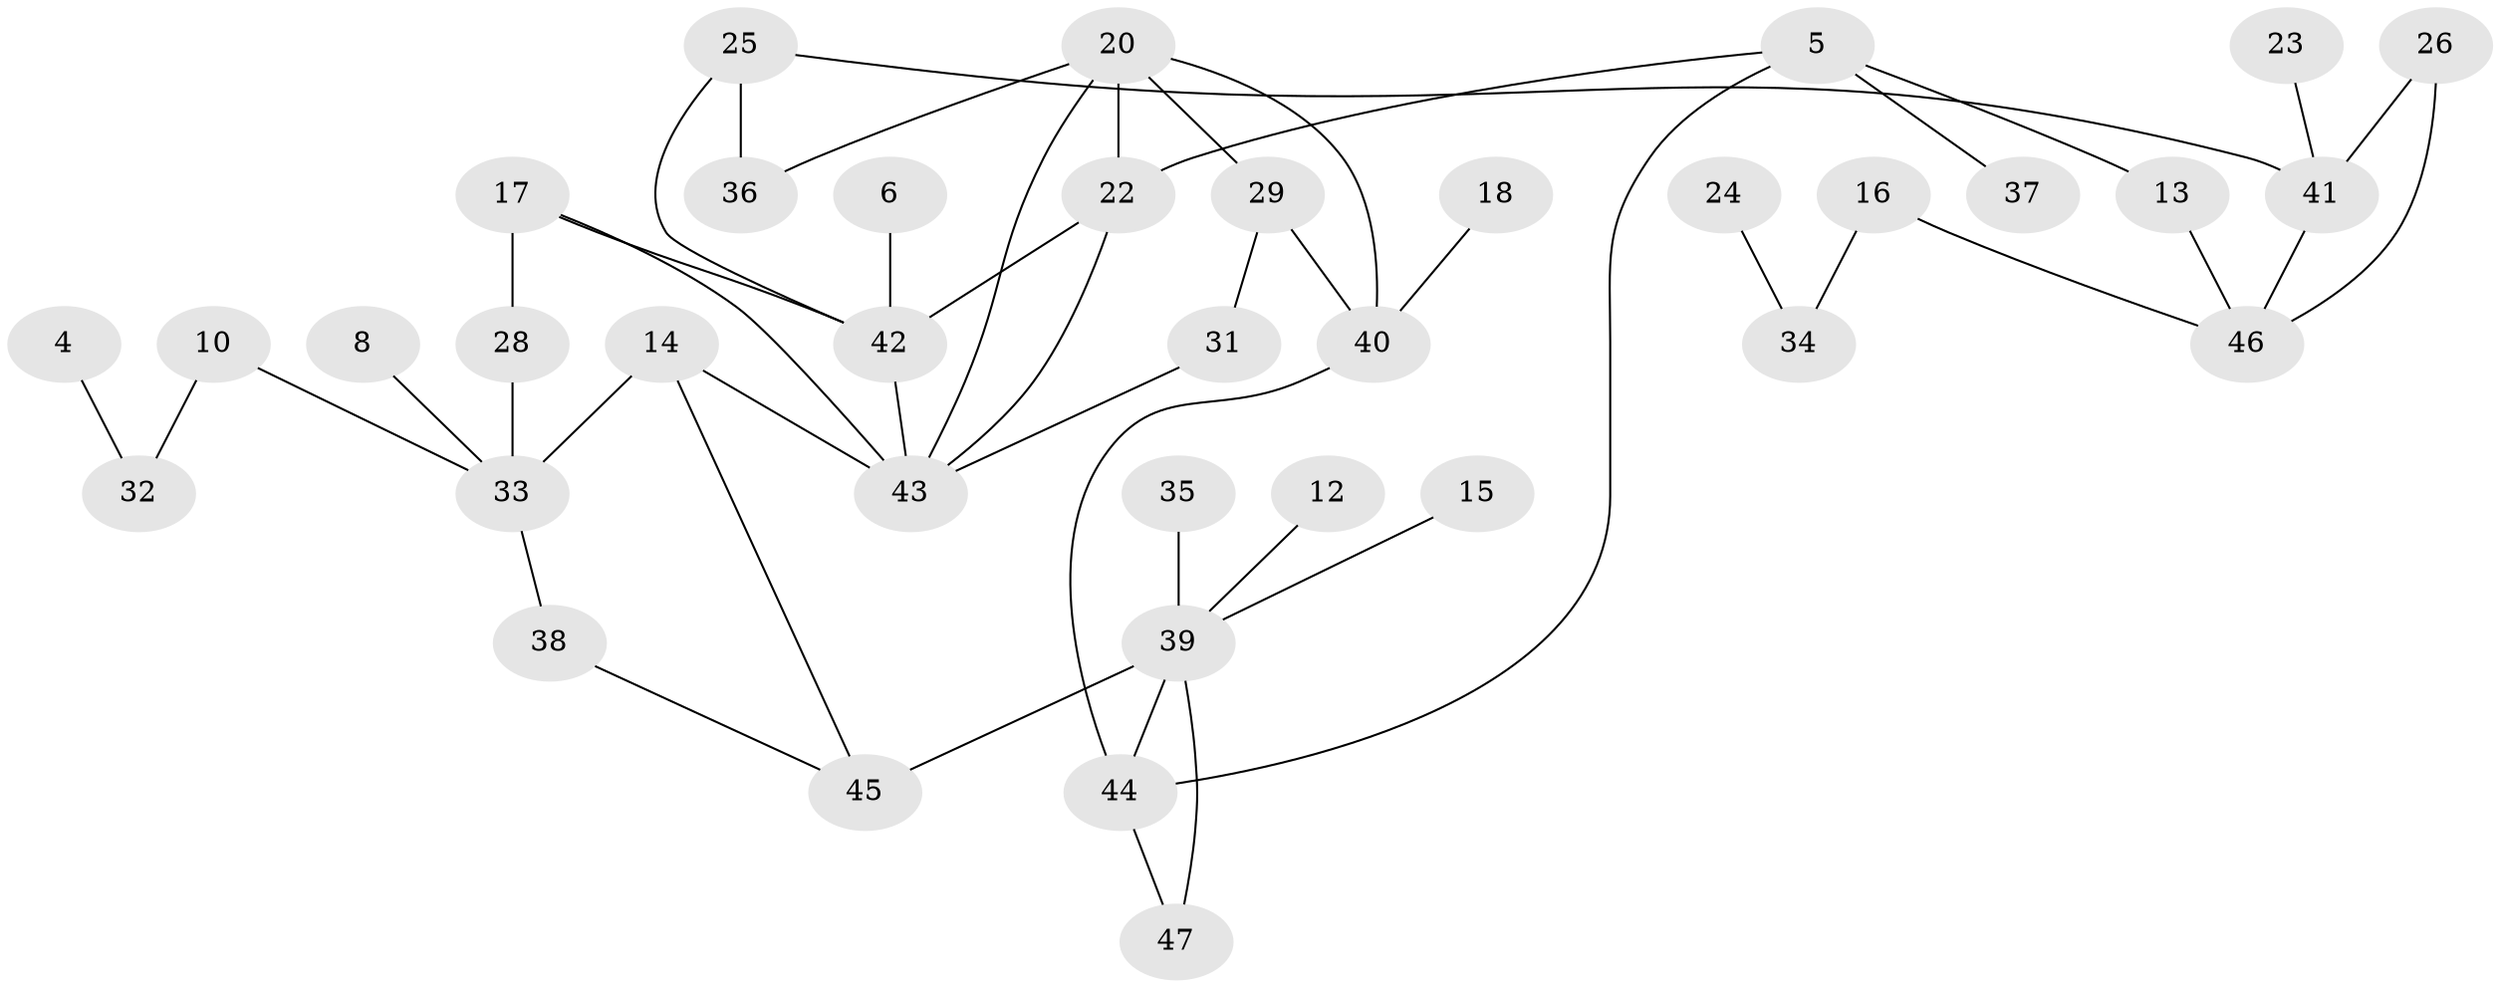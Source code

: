// original degree distribution, {3: 0.23958333333333334, 0: 0.10416666666666667, 1: 0.28125, 2: 0.25, 4: 0.09375, 6: 0.010416666666666666, 5: 0.020833333333333332}
// Generated by graph-tools (version 1.1) at 2025/25/03/09/25 03:25:13]
// undirected, 37 vertices, 49 edges
graph export_dot {
graph [start="1"]
  node [color=gray90,style=filled];
  4;
  5;
  6;
  8;
  10;
  12;
  13;
  14;
  15;
  16;
  17;
  18;
  20;
  22;
  23;
  24;
  25;
  26;
  28;
  29;
  31;
  32;
  33;
  34;
  35;
  36;
  37;
  38;
  39;
  40;
  41;
  42;
  43;
  44;
  45;
  46;
  47;
  4 -- 32 [weight=1.0];
  5 -- 13 [weight=1.0];
  5 -- 22 [weight=1.0];
  5 -- 37 [weight=1.0];
  5 -- 44 [weight=1.0];
  6 -- 42 [weight=1.0];
  8 -- 33 [weight=1.0];
  10 -- 32 [weight=1.0];
  10 -- 33 [weight=1.0];
  12 -- 39 [weight=1.0];
  13 -- 46 [weight=1.0];
  14 -- 33 [weight=1.0];
  14 -- 43 [weight=1.0];
  14 -- 45 [weight=1.0];
  15 -- 39 [weight=1.0];
  16 -- 34 [weight=1.0];
  16 -- 46 [weight=1.0];
  17 -- 28 [weight=1.0];
  17 -- 42 [weight=1.0];
  17 -- 43 [weight=1.0];
  18 -- 40 [weight=1.0];
  20 -- 22 [weight=1.0];
  20 -- 29 [weight=1.0];
  20 -- 36 [weight=1.0];
  20 -- 40 [weight=1.0];
  20 -- 43 [weight=1.0];
  22 -- 42 [weight=1.0];
  22 -- 43 [weight=1.0];
  23 -- 41 [weight=1.0];
  24 -- 34 [weight=1.0];
  25 -- 36 [weight=1.0];
  25 -- 41 [weight=1.0];
  25 -- 42 [weight=1.0];
  26 -- 41 [weight=1.0];
  26 -- 46 [weight=1.0];
  28 -- 33 [weight=1.0];
  29 -- 31 [weight=1.0];
  29 -- 40 [weight=1.0];
  31 -- 43 [weight=1.0];
  33 -- 38 [weight=1.0];
  35 -- 39 [weight=1.0];
  38 -- 45 [weight=1.0];
  39 -- 44 [weight=1.0];
  39 -- 45 [weight=2.0];
  39 -- 47 [weight=1.0];
  40 -- 44 [weight=1.0];
  41 -- 46 [weight=1.0];
  42 -- 43 [weight=1.0];
  44 -- 47 [weight=1.0];
}
